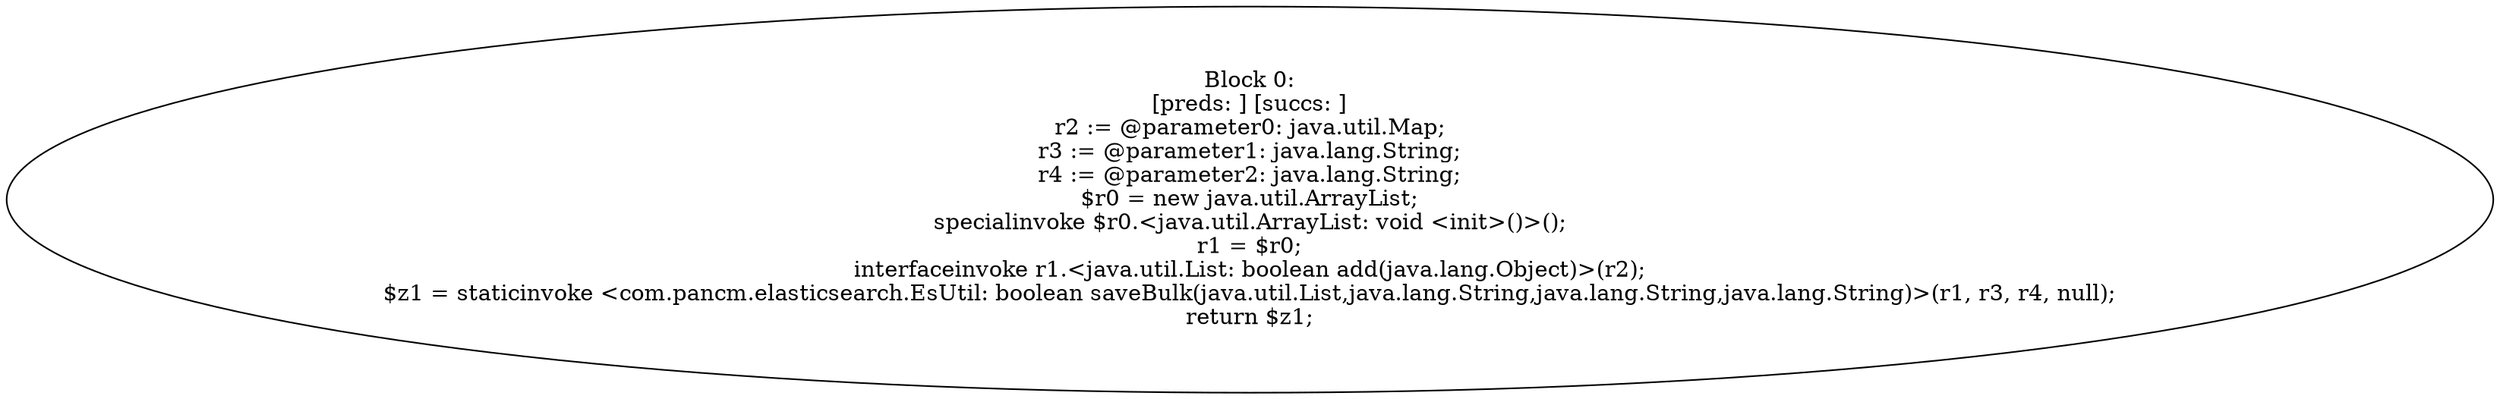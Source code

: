 digraph "unitGraph" {
    "Block 0:
[preds: ] [succs: ]
r2 := @parameter0: java.util.Map;
r3 := @parameter1: java.lang.String;
r4 := @parameter2: java.lang.String;
$r0 = new java.util.ArrayList;
specialinvoke $r0.<java.util.ArrayList: void <init>()>();
r1 = $r0;
interfaceinvoke r1.<java.util.List: boolean add(java.lang.Object)>(r2);
$z1 = staticinvoke <com.pancm.elasticsearch.EsUtil: boolean saveBulk(java.util.List,java.lang.String,java.lang.String,java.lang.String)>(r1, r3, r4, null);
return $z1;
"
}
